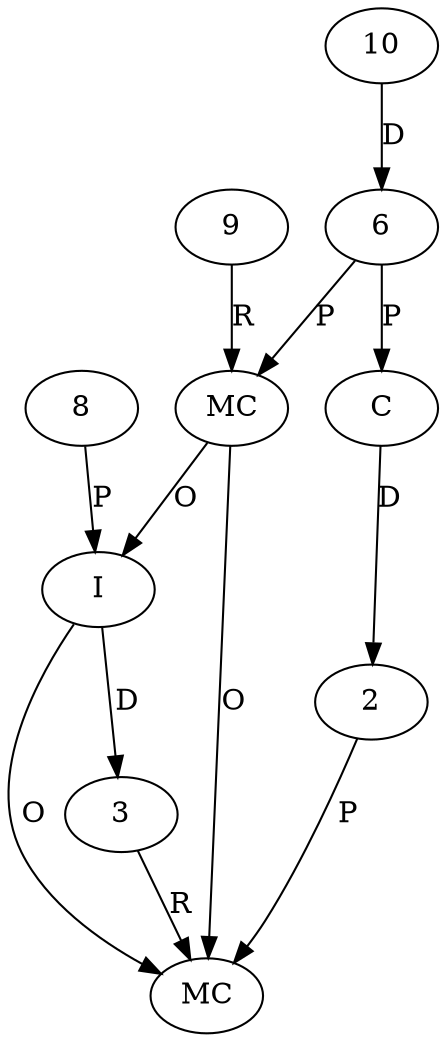 digraph "AUG" {

  1 [ label="MC" s="append()" t="ToStringBuilder" l="118" ];
  2 [ t="Object" n="dummy_" ];
  3 [ t="ToStringBuilder" n="dummy_" ];
  4 [ label="I" t="ToStringBuilder" l="118" ];
  5 [ label="C" t="Object" l="118" ];
  6 [ t="long[][]" n="array" ];
  7 [ label="MC" s="append()" t="ToStringBuilder" l="117" ];
  8 [ t="Integer" v="null" n="base" ];
  9 [ t="ToStringBuilder" n="dummy_" ];
  10 [ t="null" v="null" ];
  3 -> 1 [ label="R" ];
  4 -> 1 [ label="O" ];
  2 -> 1 [ label="P" ];
  7 -> 1 [ label="O" ];
  5 -> 2 [ label="D" ];
  4 -> 3 [ label="D" ];
  7 -> 4 [ label="O" ];
  8 -> 4 [ label="P" ];
  6 -> 5 [ label="P" ];
  10 -> 6 [ label="D" ];
  9 -> 7 [ label="R" ];
  6 -> 7 [ label="P" ];
}
